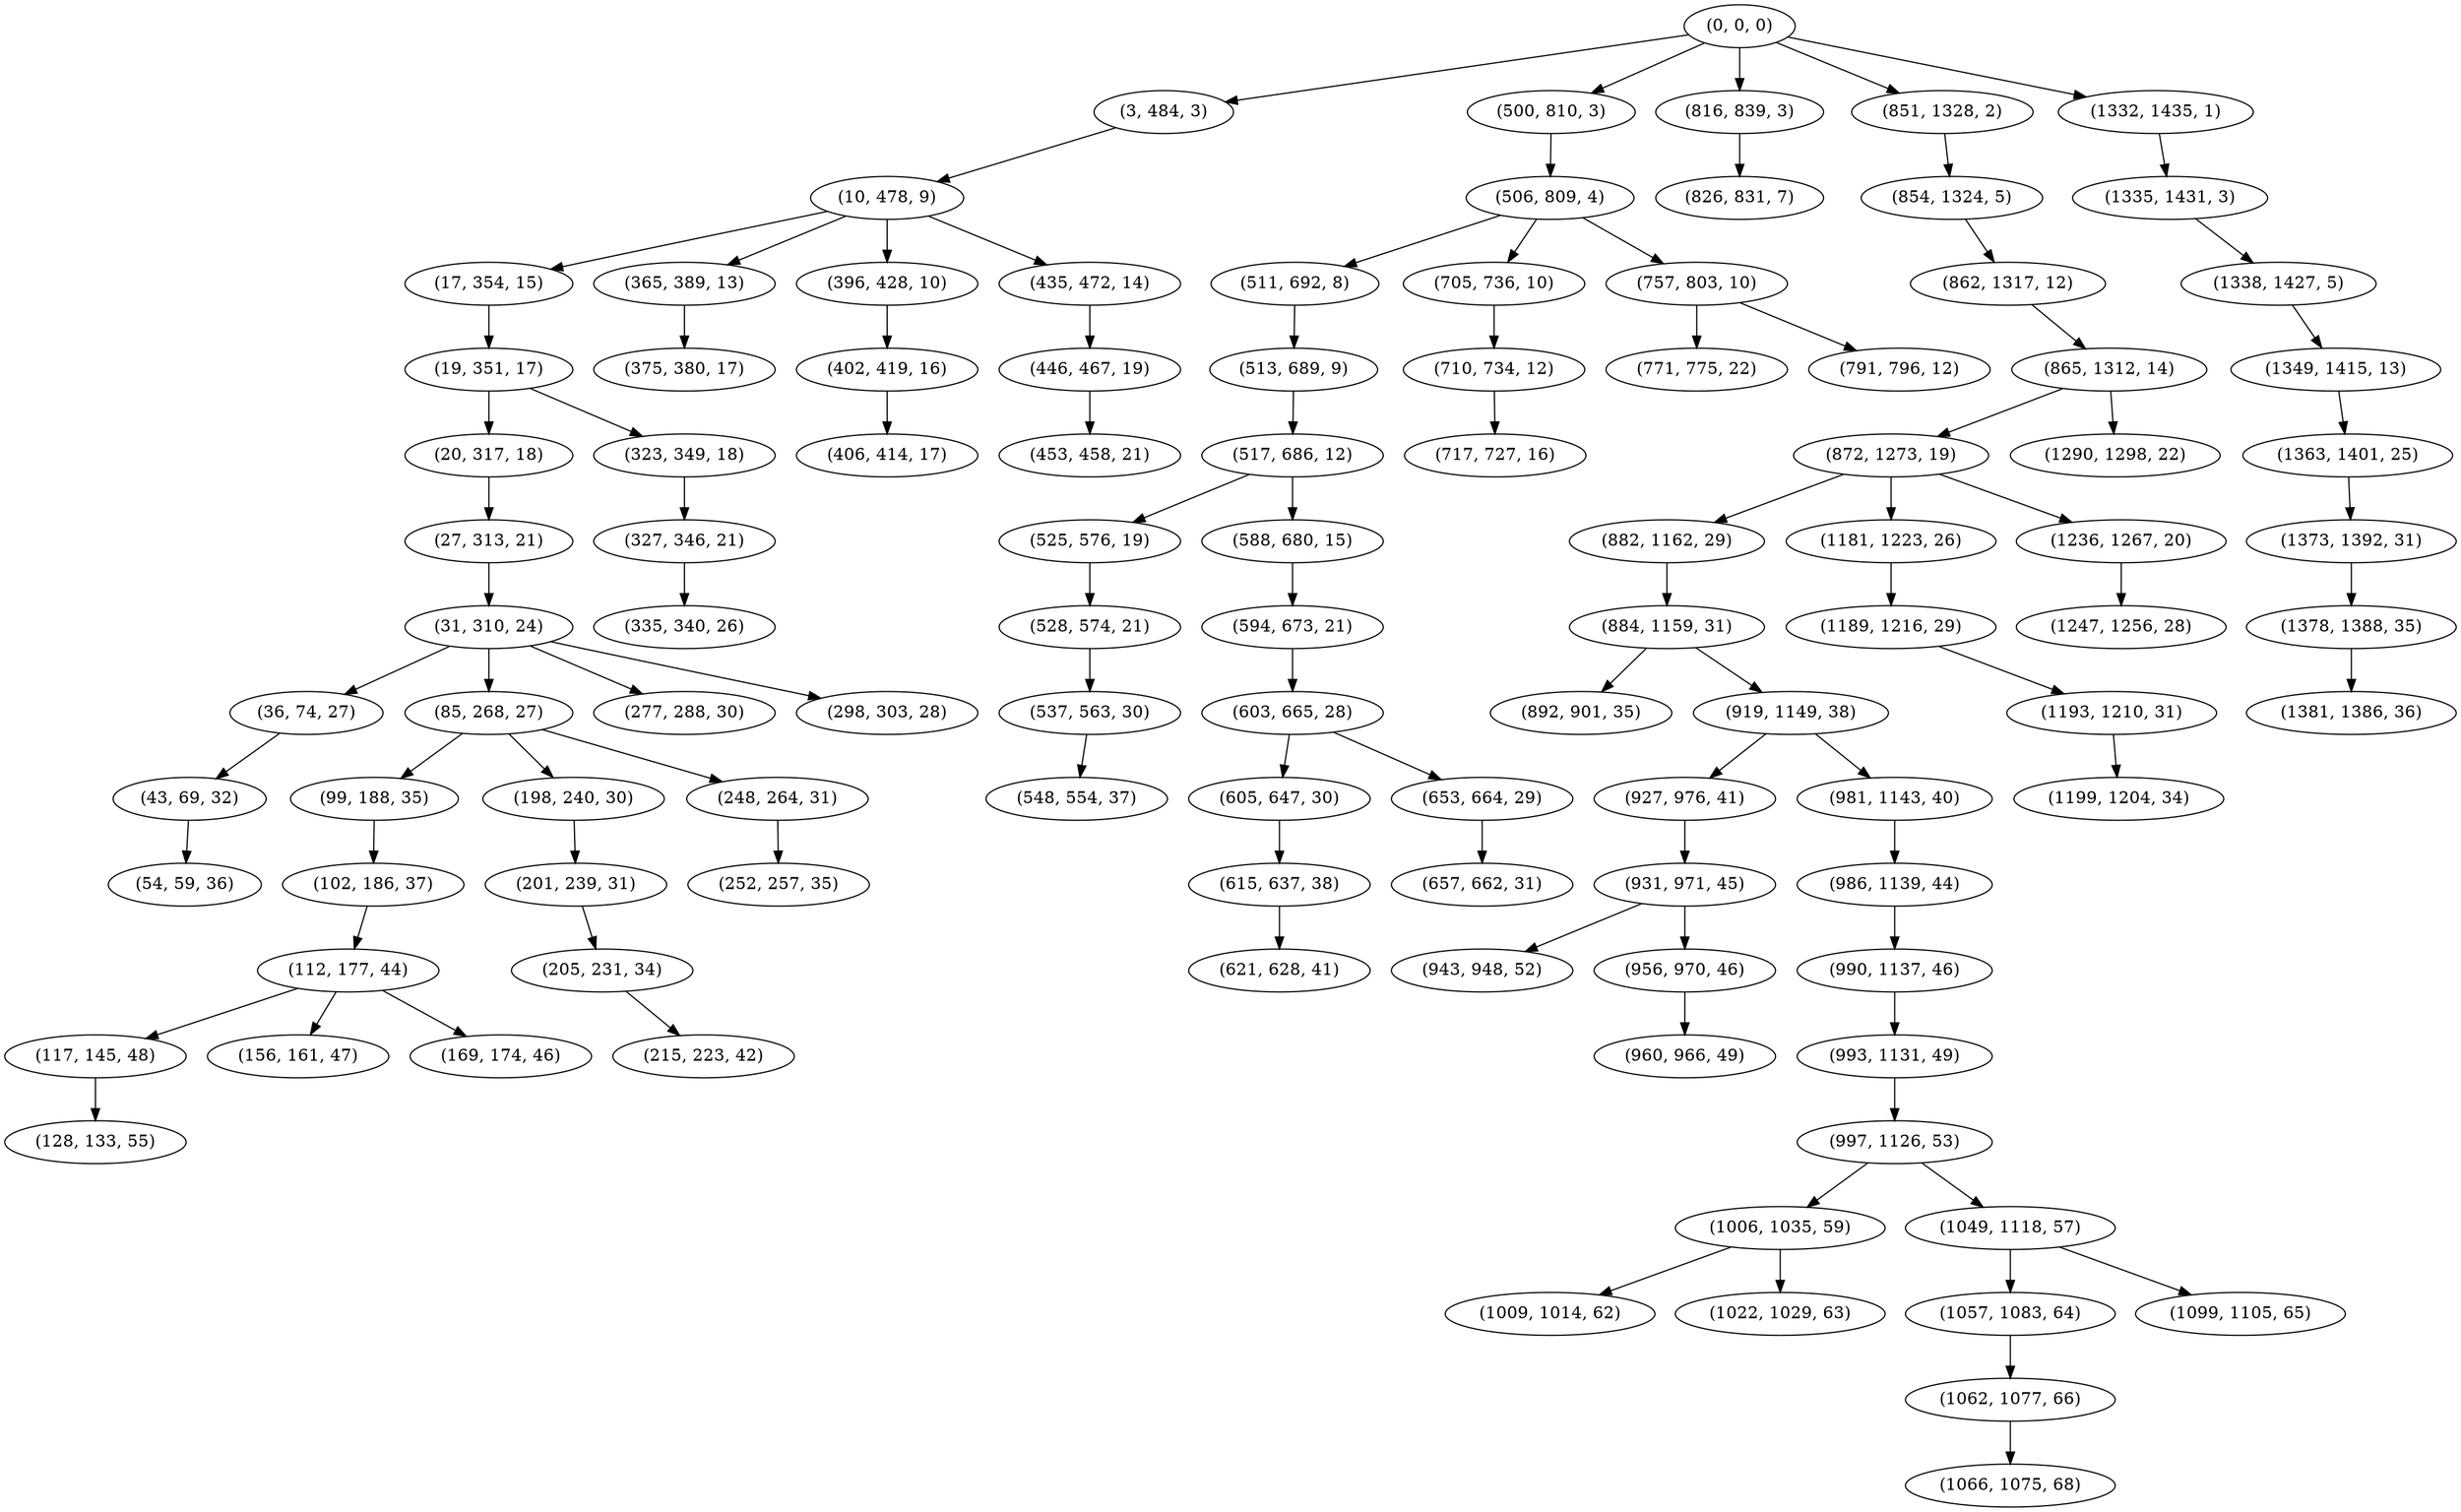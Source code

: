 digraph tree {
    "(0, 0, 0)";
    "(3, 484, 3)";
    "(10, 478, 9)";
    "(17, 354, 15)";
    "(19, 351, 17)";
    "(20, 317, 18)";
    "(27, 313, 21)";
    "(31, 310, 24)";
    "(36, 74, 27)";
    "(43, 69, 32)";
    "(54, 59, 36)";
    "(85, 268, 27)";
    "(99, 188, 35)";
    "(102, 186, 37)";
    "(112, 177, 44)";
    "(117, 145, 48)";
    "(128, 133, 55)";
    "(156, 161, 47)";
    "(169, 174, 46)";
    "(198, 240, 30)";
    "(201, 239, 31)";
    "(205, 231, 34)";
    "(215, 223, 42)";
    "(248, 264, 31)";
    "(252, 257, 35)";
    "(277, 288, 30)";
    "(298, 303, 28)";
    "(323, 349, 18)";
    "(327, 346, 21)";
    "(335, 340, 26)";
    "(365, 389, 13)";
    "(375, 380, 17)";
    "(396, 428, 10)";
    "(402, 419, 16)";
    "(406, 414, 17)";
    "(435, 472, 14)";
    "(446, 467, 19)";
    "(453, 458, 21)";
    "(500, 810, 3)";
    "(506, 809, 4)";
    "(511, 692, 8)";
    "(513, 689, 9)";
    "(517, 686, 12)";
    "(525, 576, 19)";
    "(528, 574, 21)";
    "(537, 563, 30)";
    "(548, 554, 37)";
    "(588, 680, 15)";
    "(594, 673, 21)";
    "(603, 665, 28)";
    "(605, 647, 30)";
    "(615, 637, 38)";
    "(621, 628, 41)";
    "(653, 664, 29)";
    "(657, 662, 31)";
    "(705, 736, 10)";
    "(710, 734, 12)";
    "(717, 727, 16)";
    "(757, 803, 10)";
    "(771, 775, 22)";
    "(791, 796, 12)";
    "(816, 839, 3)";
    "(826, 831, 7)";
    "(851, 1328, 2)";
    "(854, 1324, 5)";
    "(862, 1317, 12)";
    "(865, 1312, 14)";
    "(872, 1273, 19)";
    "(882, 1162, 29)";
    "(884, 1159, 31)";
    "(892, 901, 35)";
    "(919, 1149, 38)";
    "(927, 976, 41)";
    "(931, 971, 45)";
    "(943, 948, 52)";
    "(956, 970, 46)";
    "(960, 966, 49)";
    "(981, 1143, 40)";
    "(986, 1139, 44)";
    "(990, 1137, 46)";
    "(993, 1131, 49)";
    "(997, 1126, 53)";
    "(1006, 1035, 59)";
    "(1009, 1014, 62)";
    "(1022, 1029, 63)";
    "(1049, 1118, 57)";
    "(1057, 1083, 64)";
    "(1062, 1077, 66)";
    "(1066, 1075, 68)";
    "(1099, 1105, 65)";
    "(1181, 1223, 26)";
    "(1189, 1216, 29)";
    "(1193, 1210, 31)";
    "(1199, 1204, 34)";
    "(1236, 1267, 20)";
    "(1247, 1256, 28)";
    "(1290, 1298, 22)";
    "(1332, 1435, 1)";
    "(1335, 1431, 3)";
    "(1338, 1427, 5)";
    "(1349, 1415, 13)";
    "(1363, 1401, 25)";
    "(1373, 1392, 31)";
    "(1378, 1388, 35)";
    "(1381, 1386, 36)";
    "(0, 0, 0)" -> "(3, 484, 3)";
    "(0, 0, 0)" -> "(500, 810, 3)";
    "(0, 0, 0)" -> "(816, 839, 3)";
    "(0, 0, 0)" -> "(851, 1328, 2)";
    "(0, 0, 0)" -> "(1332, 1435, 1)";
    "(3, 484, 3)" -> "(10, 478, 9)";
    "(10, 478, 9)" -> "(17, 354, 15)";
    "(10, 478, 9)" -> "(365, 389, 13)";
    "(10, 478, 9)" -> "(396, 428, 10)";
    "(10, 478, 9)" -> "(435, 472, 14)";
    "(17, 354, 15)" -> "(19, 351, 17)";
    "(19, 351, 17)" -> "(20, 317, 18)";
    "(19, 351, 17)" -> "(323, 349, 18)";
    "(20, 317, 18)" -> "(27, 313, 21)";
    "(27, 313, 21)" -> "(31, 310, 24)";
    "(31, 310, 24)" -> "(36, 74, 27)";
    "(31, 310, 24)" -> "(85, 268, 27)";
    "(31, 310, 24)" -> "(277, 288, 30)";
    "(31, 310, 24)" -> "(298, 303, 28)";
    "(36, 74, 27)" -> "(43, 69, 32)";
    "(43, 69, 32)" -> "(54, 59, 36)";
    "(85, 268, 27)" -> "(99, 188, 35)";
    "(85, 268, 27)" -> "(198, 240, 30)";
    "(85, 268, 27)" -> "(248, 264, 31)";
    "(99, 188, 35)" -> "(102, 186, 37)";
    "(102, 186, 37)" -> "(112, 177, 44)";
    "(112, 177, 44)" -> "(117, 145, 48)";
    "(112, 177, 44)" -> "(156, 161, 47)";
    "(112, 177, 44)" -> "(169, 174, 46)";
    "(117, 145, 48)" -> "(128, 133, 55)";
    "(198, 240, 30)" -> "(201, 239, 31)";
    "(201, 239, 31)" -> "(205, 231, 34)";
    "(205, 231, 34)" -> "(215, 223, 42)";
    "(248, 264, 31)" -> "(252, 257, 35)";
    "(323, 349, 18)" -> "(327, 346, 21)";
    "(327, 346, 21)" -> "(335, 340, 26)";
    "(365, 389, 13)" -> "(375, 380, 17)";
    "(396, 428, 10)" -> "(402, 419, 16)";
    "(402, 419, 16)" -> "(406, 414, 17)";
    "(435, 472, 14)" -> "(446, 467, 19)";
    "(446, 467, 19)" -> "(453, 458, 21)";
    "(500, 810, 3)" -> "(506, 809, 4)";
    "(506, 809, 4)" -> "(511, 692, 8)";
    "(506, 809, 4)" -> "(705, 736, 10)";
    "(506, 809, 4)" -> "(757, 803, 10)";
    "(511, 692, 8)" -> "(513, 689, 9)";
    "(513, 689, 9)" -> "(517, 686, 12)";
    "(517, 686, 12)" -> "(525, 576, 19)";
    "(517, 686, 12)" -> "(588, 680, 15)";
    "(525, 576, 19)" -> "(528, 574, 21)";
    "(528, 574, 21)" -> "(537, 563, 30)";
    "(537, 563, 30)" -> "(548, 554, 37)";
    "(588, 680, 15)" -> "(594, 673, 21)";
    "(594, 673, 21)" -> "(603, 665, 28)";
    "(603, 665, 28)" -> "(605, 647, 30)";
    "(603, 665, 28)" -> "(653, 664, 29)";
    "(605, 647, 30)" -> "(615, 637, 38)";
    "(615, 637, 38)" -> "(621, 628, 41)";
    "(653, 664, 29)" -> "(657, 662, 31)";
    "(705, 736, 10)" -> "(710, 734, 12)";
    "(710, 734, 12)" -> "(717, 727, 16)";
    "(757, 803, 10)" -> "(771, 775, 22)";
    "(757, 803, 10)" -> "(791, 796, 12)";
    "(816, 839, 3)" -> "(826, 831, 7)";
    "(851, 1328, 2)" -> "(854, 1324, 5)";
    "(854, 1324, 5)" -> "(862, 1317, 12)";
    "(862, 1317, 12)" -> "(865, 1312, 14)";
    "(865, 1312, 14)" -> "(872, 1273, 19)";
    "(865, 1312, 14)" -> "(1290, 1298, 22)";
    "(872, 1273, 19)" -> "(882, 1162, 29)";
    "(872, 1273, 19)" -> "(1181, 1223, 26)";
    "(872, 1273, 19)" -> "(1236, 1267, 20)";
    "(882, 1162, 29)" -> "(884, 1159, 31)";
    "(884, 1159, 31)" -> "(892, 901, 35)";
    "(884, 1159, 31)" -> "(919, 1149, 38)";
    "(919, 1149, 38)" -> "(927, 976, 41)";
    "(919, 1149, 38)" -> "(981, 1143, 40)";
    "(927, 976, 41)" -> "(931, 971, 45)";
    "(931, 971, 45)" -> "(943, 948, 52)";
    "(931, 971, 45)" -> "(956, 970, 46)";
    "(956, 970, 46)" -> "(960, 966, 49)";
    "(981, 1143, 40)" -> "(986, 1139, 44)";
    "(986, 1139, 44)" -> "(990, 1137, 46)";
    "(990, 1137, 46)" -> "(993, 1131, 49)";
    "(993, 1131, 49)" -> "(997, 1126, 53)";
    "(997, 1126, 53)" -> "(1006, 1035, 59)";
    "(997, 1126, 53)" -> "(1049, 1118, 57)";
    "(1006, 1035, 59)" -> "(1009, 1014, 62)";
    "(1006, 1035, 59)" -> "(1022, 1029, 63)";
    "(1049, 1118, 57)" -> "(1057, 1083, 64)";
    "(1049, 1118, 57)" -> "(1099, 1105, 65)";
    "(1057, 1083, 64)" -> "(1062, 1077, 66)";
    "(1062, 1077, 66)" -> "(1066, 1075, 68)";
    "(1181, 1223, 26)" -> "(1189, 1216, 29)";
    "(1189, 1216, 29)" -> "(1193, 1210, 31)";
    "(1193, 1210, 31)" -> "(1199, 1204, 34)";
    "(1236, 1267, 20)" -> "(1247, 1256, 28)";
    "(1332, 1435, 1)" -> "(1335, 1431, 3)";
    "(1335, 1431, 3)" -> "(1338, 1427, 5)";
    "(1338, 1427, 5)" -> "(1349, 1415, 13)";
    "(1349, 1415, 13)" -> "(1363, 1401, 25)";
    "(1363, 1401, 25)" -> "(1373, 1392, 31)";
    "(1373, 1392, 31)" -> "(1378, 1388, 35)";
    "(1378, 1388, 35)" -> "(1381, 1386, 36)";
}
